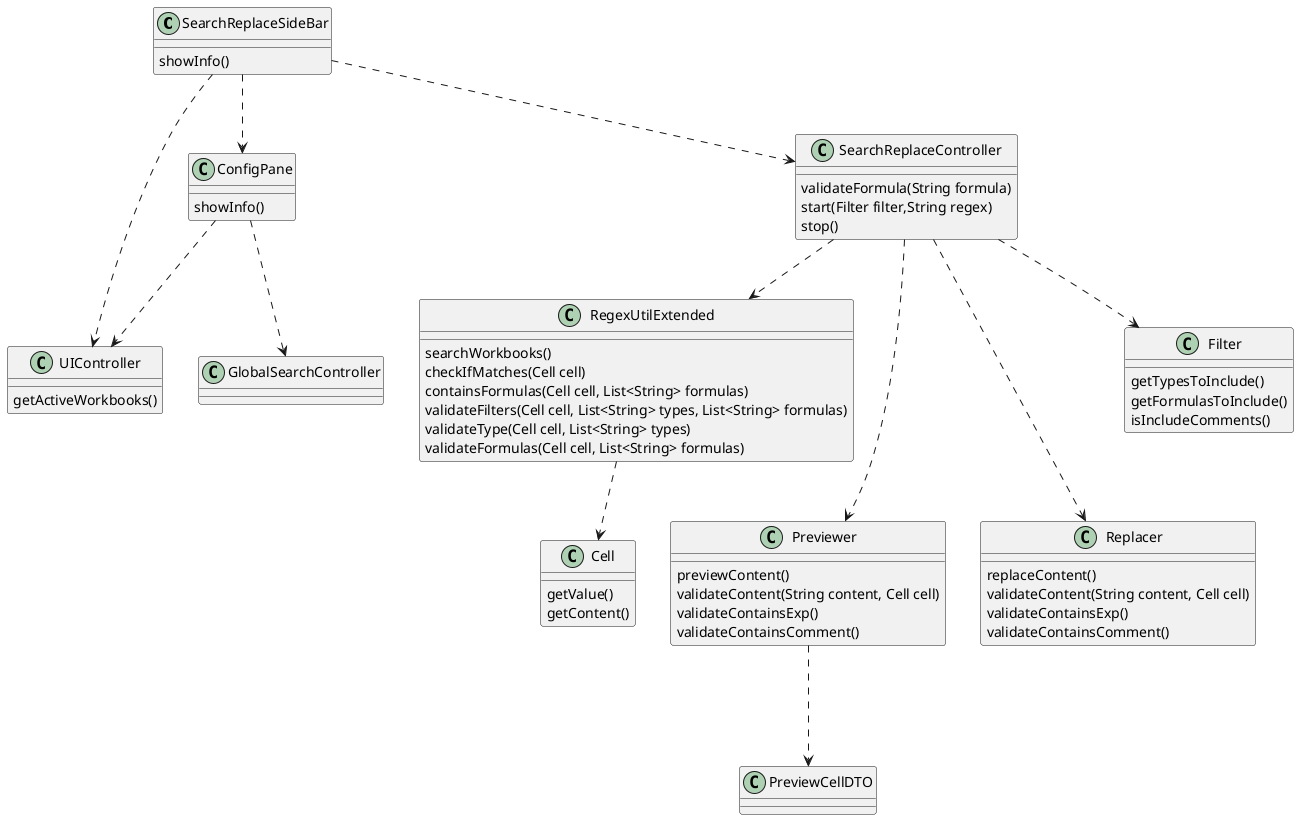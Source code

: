 @startuml core07_03_cd.png

class SearchReplaceSideBar {
    showInfo()
}
class ConfigPane {
    showInfo()
}
class UIController{
    getActiveWorkbooks()
}
class SearchReplaceController{
    validateFormula(String formula)
    start(Filter filter,String regex)
    stop()
}
class Cell{
    getValue()
    getContent()
}
class RegexUtilExtended {
    searchWorkbooks()
    checkIfMatches(Cell cell)
    containsFormulas(Cell cell, List<String> formulas)
    validateFilters(Cell cell, List<String> types, List<String> formulas)
    validateType(Cell cell, List<String> types)
    validateFormulas(Cell cell, List<String> formulas)

}

class Previewer {
    previewContent()
    validateContent(String content, Cell cell)
    validateContainsExp()
    validateContainsComment()
}

class Replacer {
    replaceContent()
    validateContent(String content, Cell cell)
    validateContainsExp()
    validateContainsComment()
}

class Filter{
    getTypesToInclude()
    getFormulasToInclude()
    isIncludeComments()
}
SearchReplaceSideBar ..>ConfigPane
ConfigPane..>UIController
ConfigPane..>GlobalSearchController
SearchReplaceSideBar ..> UIController
SearchReplaceSideBar ..> SearchReplaceController
SearchReplaceController ..> RegexUtilExtended
SearchReplaceController ..> Filter
RegexUtilExtended ..> Cell
SearchReplaceController..-> Previewer
SearchReplaceController..-> Replacer
Previewer ..->PreviewCellDTO


@enduml
